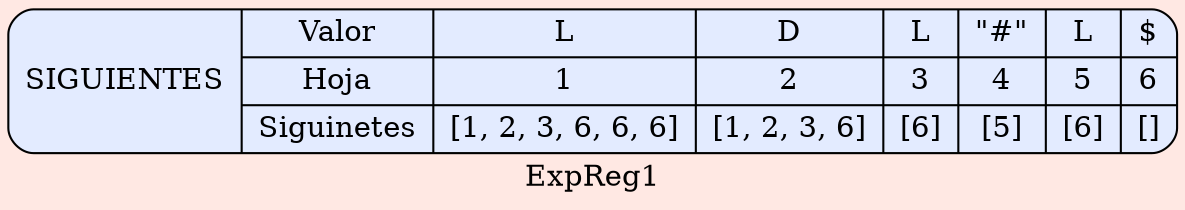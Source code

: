 digraph structs { 
  bgcolor = "#FFE8E3"   
 node [shape=Mrecord fillcolor="#E3EBFF" style =filled];
label ="ExpReg1"
struct1 [label="SIGUIENTES| { Valor | Hoja| Siguinetes } | 
{ L| 1 | [1, 2, 3, 6, 6, 6]}|
{ D| 2 | [1, 2, 3, 6]}|
{ L| 3 | [6]}|
{ \"#\"| 4 | [5]}|
{ L| 5 | [6]}|
{ $| 6 | []}
"];
 }